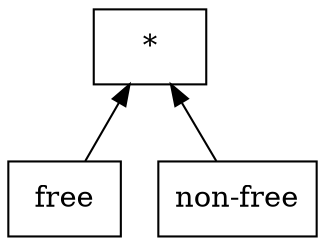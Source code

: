 digraph G { 
 rankdir=BT;
 subgraph ba { 
1 [shape=record,label="{free}"];
2 [shape=record,label="{non-free}"];
3 [shape=record,label="{*}"];
1 -> 3
2 -> 3
}}